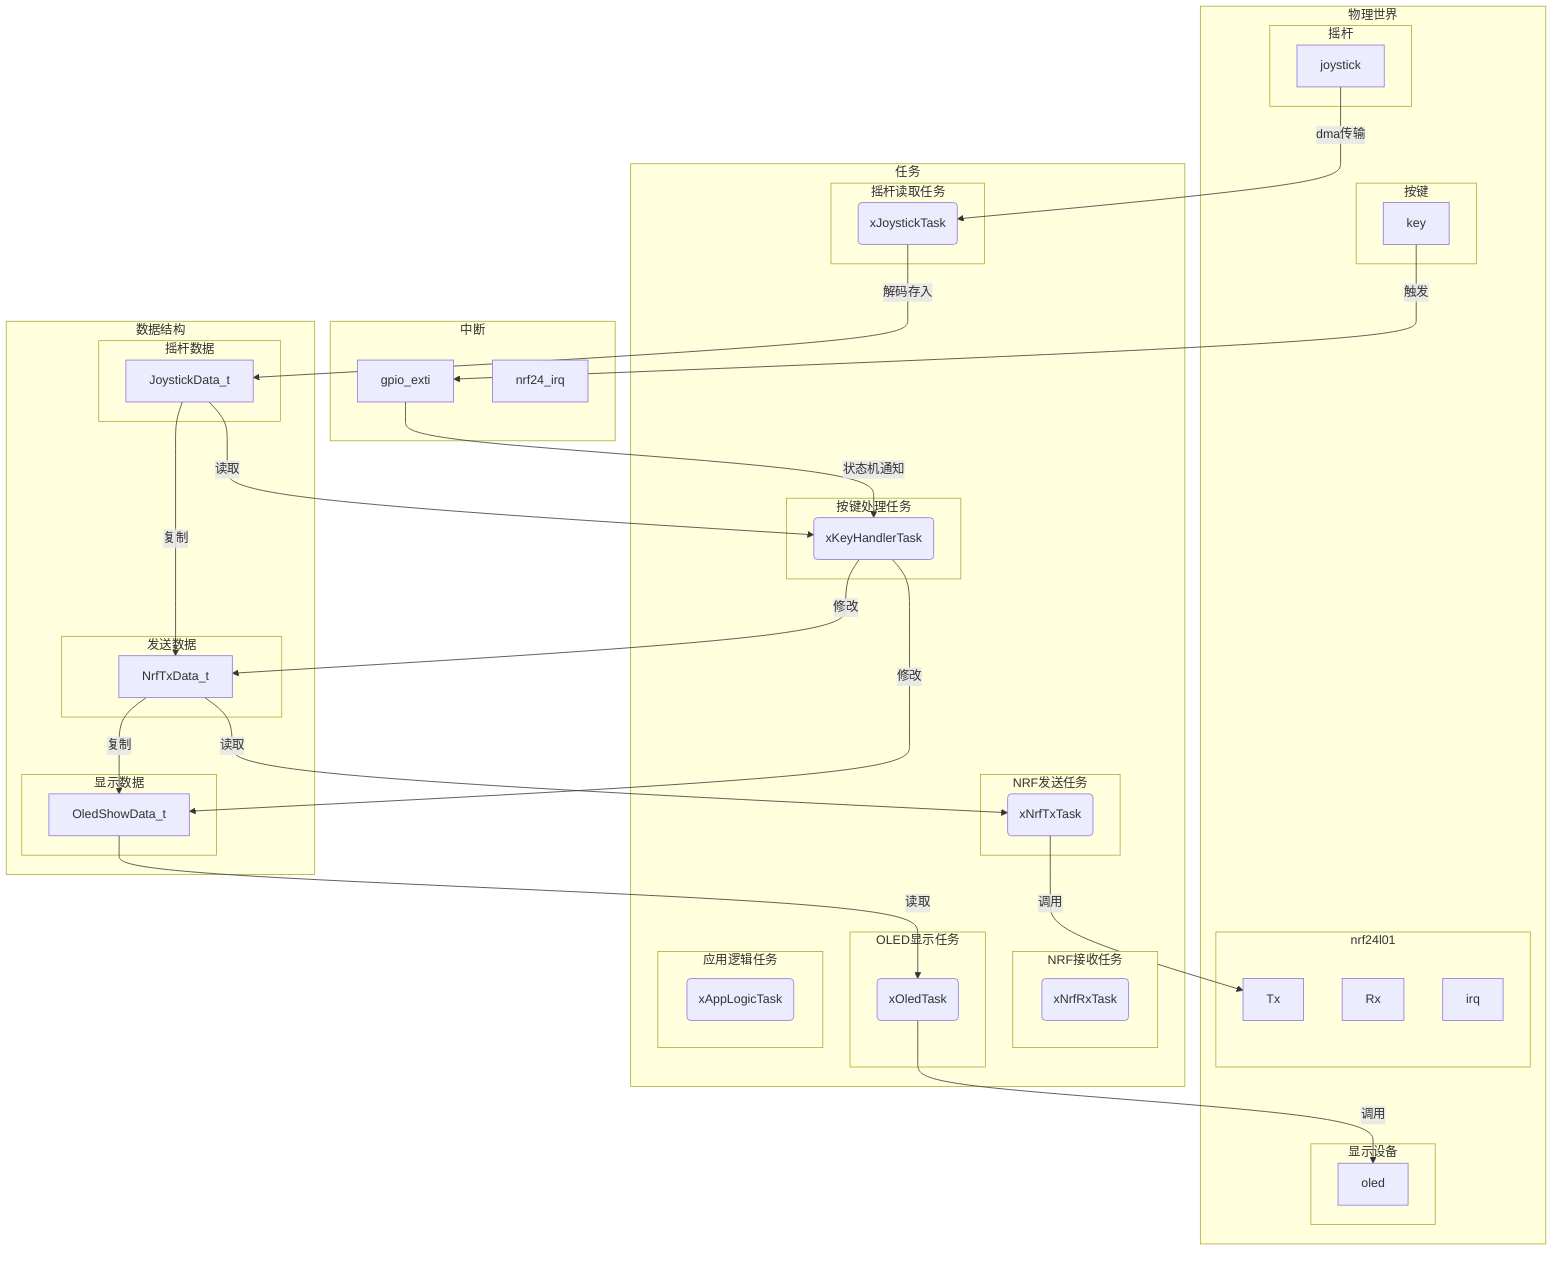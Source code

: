 graph TD

subgraph 物理世界
    subgraph 摇杆
        joystick
    end
    subgraph 显示设备
        oled
    end
    subgraph 按键
        key
    end 
    subgraph nrf24l01
        Tx
        Rx 
        irq
    end
end

subgraph 数据结构
    subgraph 摇杆数据
        JoystickData_t
    end
    subgraph 发送数据
        NrfTxData_t
    end
    subgraph 显示数据
        OledShowData_t
    end
end

subgraph 任务
    subgraph 摇杆读取任务
        xJoyTask(xJoystickTask)
    end
    subgraph NRF发送任务
        xNrfTxTask(xNrfTxTask)
    end
    subgraph NRF接收任务
        xNrfRxTask(xNrfRxTask)
    end
    subgraph OLED显示任务
        xOledTask(xOledTask)
    end
    subgraph 按键处理任务
        xKeyTask(xKeyHandlerTask)
    end
    subgraph 应用逻辑任务
        xAppTask(xAppLogicTask)
    end
end

subgraph 中断
    gpio_exti
    nrf24_irq
end

%% 数据流

joystick -->|dma传输|xJoyTask -->|解码存入|JoystickData_t
JoystickData_t -->|读取|xKeyTask
NrfTxData_t -->|读取|xNrfTxTask -->|调用|Tx
xKeyTask -->|修改|NrfTxData_t & OledShowData_t
JoystickData_t -->|复制|NrfTxData_t -->|复制|OledShowData_t
OledShowData_t -->|读取|xOledTask -->|调用|oled

key -->|触发|gpio_exti -->|状态机通知|xKeyTask